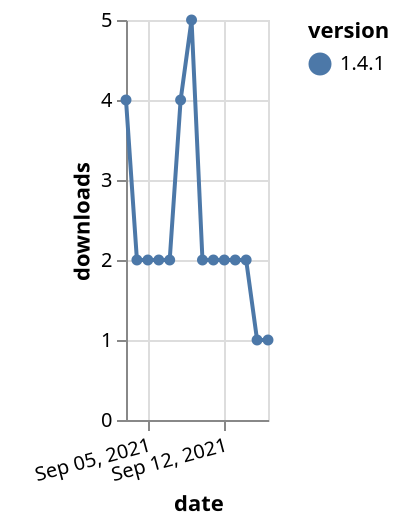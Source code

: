 {"$schema": "https://vega.github.io/schema/vega-lite/v5.json", "description": "A simple bar chart with embedded data.", "data": {"values": [{"date": "2021-09-03", "total": 3437, "delta": 4, "version": "1.4.1"}, {"date": "2021-09-04", "total": 3439, "delta": 2, "version": "1.4.1"}, {"date": "2021-09-05", "total": 3441, "delta": 2, "version": "1.4.1"}, {"date": "2021-09-06", "total": 3443, "delta": 2, "version": "1.4.1"}, {"date": "2021-09-07", "total": 3445, "delta": 2, "version": "1.4.1"}, {"date": "2021-09-08", "total": 3449, "delta": 4, "version": "1.4.1"}, {"date": "2021-09-09", "total": 3454, "delta": 5, "version": "1.4.1"}, {"date": "2021-09-10", "total": 3456, "delta": 2, "version": "1.4.1"}, {"date": "2021-09-11", "total": 3458, "delta": 2, "version": "1.4.1"}, {"date": "2021-09-12", "total": 3460, "delta": 2, "version": "1.4.1"}, {"date": "2021-09-13", "total": 3462, "delta": 2, "version": "1.4.1"}, {"date": "2021-09-14", "total": 3464, "delta": 2, "version": "1.4.1"}, {"date": "2021-09-15", "total": 3465, "delta": 1, "version": "1.4.1"}, {"date": "2021-09-16", "total": 3466, "delta": 1, "version": "1.4.1"}]}, "width": "container", "mark": {"type": "line", "point": {"filled": true}}, "encoding": {"x": {"field": "date", "type": "temporal", "timeUnit": "yearmonthdate", "title": "date", "axis": {"labelAngle": -15}}, "y": {"field": "delta", "type": "quantitative", "title": "downloads"}, "color": {"field": "version", "type": "nominal"}, "tooltip": {"field": "delta"}}}